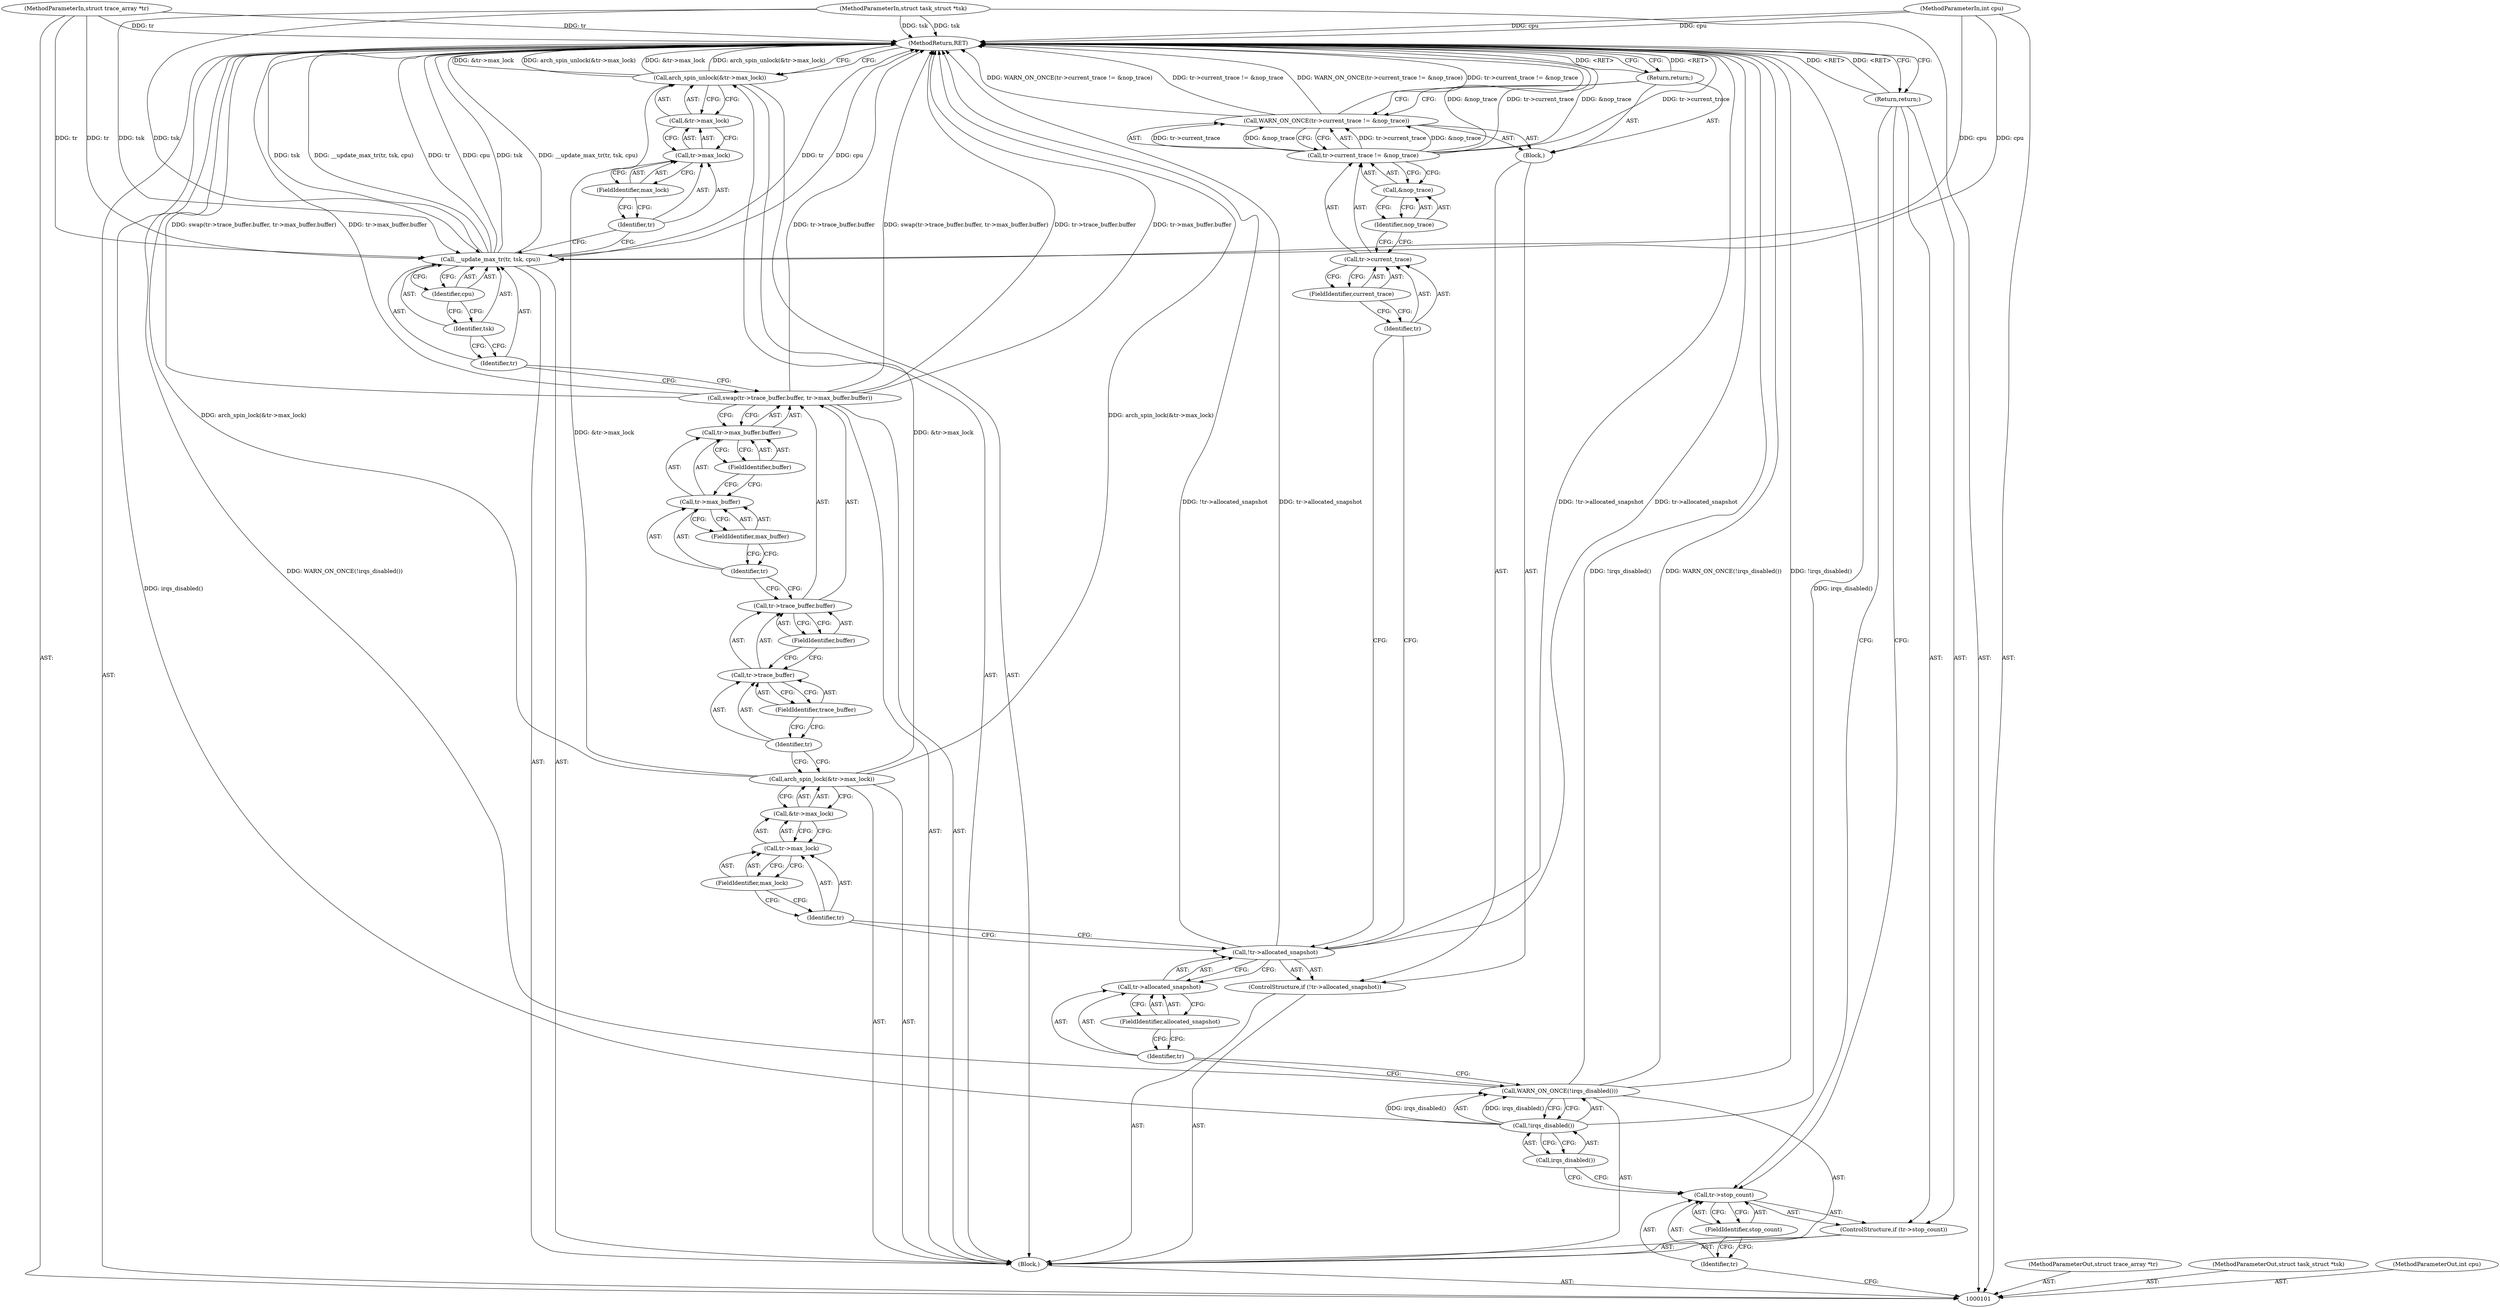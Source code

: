 digraph "0_linux_81f9c4e4177d31ced6f52a89bb70e93bfb77ca03_0" {
"1000153" [label="(MethodReturn,RET)"];
"1000102" [label="(MethodParameterIn,struct trace_array *tr)"];
"1000209" [label="(MethodParameterOut,struct trace_array *tr)"];
"1000103" [label="(MethodParameterIn,struct task_struct *tsk)"];
"1000210" [label="(MethodParameterOut,struct task_struct *tsk)"];
"1000104" [label="(MethodParameterIn,int cpu)"];
"1000211" [label="(MethodParameterOut,int cpu)"];
"1000121" [label="(Call,tr->current_trace != &nop_trace)"];
"1000122" [label="(Call,tr->current_trace)"];
"1000123" [label="(Identifier,tr)"];
"1000124" [label="(FieldIdentifier,current_trace)"];
"1000120" [label="(Call,WARN_ON_ONCE(tr->current_trace != &nop_trace))"];
"1000125" [label="(Call,&nop_trace)"];
"1000126" [label="(Identifier,nop_trace)"];
"1000127" [label="(Return,return;)"];
"1000129" [label="(Call,&tr->max_lock)"];
"1000130" [label="(Call,tr->max_lock)"];
"1000131" [label="(Identifier,tr)"];
"1000128" [label="(Call,arch_spin_lock(&tr->max_lock))"];
"1000132" [label="(FieldIdentifier,max_lock)"];
"1000133" [label="(Call,swap(tr->trace_buffer.buffer, tr->max_buffer.buffer))"];
"1000137" [label="(FieldIdentifier,trace_buffer)"];
"1000138" [label="(FieldIdentifier,buffer)"];
"1000139" [label="(Call,tr->max_buffer.buffer)"];
"1000140" [label="(Call,tr->max_buffer)"];
"1000141" [label="(Identifier,tr)"];
"1000142" [label="(FieldIdentifier,max_buffer)"];
"1000143" [label="(FieldIdentifier,buffer)"];
"1000134" [label="(Call,tr->trace_buffer.buffer)"];
"1000135" [label="(Call,tr->trace_buffer)"];
"1000136" [label="(Identifier,tr)"];
"1000145" [label="(Identifier,tr)"];
"1000144" [label="(Call,__update_max_tr(tr, tsk, cpu))"];
"1000146" [label="(Identifier,tsk)"];
"1000147" [label="(Identifier,cpu)"];
"1000149" [label="(Call,&tr->max_lock)"];
"1000148" [label="(Call,arch_spin_unlock(&tr->max_lock))"];
"1000150" [label="(Call,tr->max_lock)"];
"1000151" [label="(Identifier,tr)"];
"1000152" [label="(FieldIdentifier,max_lock)"];
"1000105" [label="(Block,)"];
"1000109" [label="(FieldIdentifier,stop_count)"];
"1000106" [label="(ControlStructure,if (tr->stop_count))"];
"1000107" [label="(Call,tr->stop_count)"];
"1000108" [label="(Identifier,tr)"];
"1000110" [label="(Return,return;)"];
"1000111" [label="(Call,WARN_ON_ONCE(!irqs_disabled()))"];
"1000112" [label="(Call,!irqs_disabled())"];
"1000113" [label="(Call,irqs_disabled())"];
"1000114" [label="(ControlStructure,if (!tr->allocated_snapshot))"];
"1000118" [label="(FieldIdentifier,allocated_snapshot)"];
"1000119" [label="(Block,)"];
"1000115" [label="(Call,!tr->allocated_snapshot)"];
"1000116" [label="(Call,tr->allocated_snapshot)"];
"1000117" [label="(Identifier,tr)"];
"1000153" -> "1000101"  [label="AST: "];
"1000153" -> "1000110"  [label="CFG: "];
"1000153" -> "1000127"  [label="CFG: "];
"1000153" -> "1000148"  [label="CFG: "];
"1000127" -> "1000153"  [label="DDG: <RET>"];
"1000121" -> "1000153"  [label="DDG: &nop_trace"];
"1000121" -> "1000153"  [label="DDG: tr->current_trace"];
"1000104" -> "1000153"  [label="DDG: cpu"];
"1000133" -> "1000153"  [label="DDG: tr->max_buffer.buffer"];
"1000133" -> "1000153"  [label="DDG: tr->trace_buffer.buffer"];
"1000133" -> "1000153"  [label="DDG: swap(tr->trace_buffer.buffer, tr->max_buffer.buffer)"];
"1000128" -> "1000153"  [label="DDG: arch_spin_lock(&tr->max_lock)"];
"1000144" -> "1000153"  [label="DDG: tsk"];
"1000144" -> "1000153"  [label="DDG: __update_max_tr(tr, tsk, cpu)"];
"1000144" -> "1000153"  [label="DDG: tr"];
"1000144" -> "1000153"  [label="DDG: cpu"];
"1000103" -> "1000153"  [label="DDG: tsk"];
"1000115" -> "1000153"  [label="DDG: !tr->allocated_snapshot"];
"1000115" -> "1000153"  [label="DDG: tr->allocated_snapshot"];
"1000120" -> "1000153"  [label="DDG: tr->current_trace != &nop_trace"];
"1000120" -> "1000153"  [label="DDG: WARN_ON_ONCE(tr->current_trace != &nop_trace)"];
"1000148" -> "1000153"  [label="DDG: &tr->max_lock"];
"1000148" -> "1000153"  [label="DDG: arch_spin_unlock(&tr->max_lock)"];
"1000102" -> "1000153"  [label="DDG: tr"];
"1000111" -> "1000153"  [label="DDG: !irqs_disabled()"];
"1000111" -> "1000153"  [label="DDG: WARN_ON_ONCE(!irqs_disabled())"];
"1000112" -> "1000153"  [label="DDG: irqs_disabled()"];
"1000110" -> "1000153"  [label="DDG: <RET>"];
"1000102" -> "1000101"  [label="AST: "];
"1000102" -> "1000153"  [label="DDG: tr"];
"1000102" -> "1000144"  [label="DDG: tr"];
"1000209" -> "1000101"  [label="AST: "];
"1000103" -> "1000101"  [label="AST: "];
"1000103" -> "1000153"  [label="DDG: tsk"];
"1000103" -> "1000144"  [label="DDG: tsk"];
"1000210" -> "1000101"  [label="AST: "];
"1000104" -> "1000101"  [label="AST: "];
"1000104" -> "1000153"  [label="DDG: cpu"];
"1000104" -> "1000144"  [label="DDG: cpu"];
"1000211" -> "1000101"  [label="AST: "];
"1000121" -> "1000120"  [label="AST: "];
"1000121" -> "1000125"  [label="CFG: "];
"1000122" -> "1000121"  [label="AST: "];
"1000125" -> "1000121"  [label="AST: "];
"1000120" -> "1000121"  [label="CFG: "];
"1000121" -> "1000153"  [label="DDG: &nop_trace"];
"1000121" -> "1000153"  [label="DDG: tr->current_trace"];
"1000121" -> "1000120"  [label="DDG: tr->current_trace"];
"1000121" -> "1000120"  [label="DDG: &nop_trace"];
"1000122" -> "1000121"  [label="AST: "];
"1000122" -> "1000124"  [label="CFG: "];
"1000123" -> "1000122"  [label="AST: "];
"1000124" -> "1000122"  [label="AST: "];
"1000126" -> "1000122"  [label="CFG: "];
"1000123" -> "1000122"  [label="AST: "];
"1000123" -> "1000115"  [label="CFG: "];
"1000124" -> "1000123"  [label="CFG: "];
"1000124" -> "1000122"  [label="AST: "];
"1000124" -> "1000123"  [label="CFG: "];
"1000122" -> "1000124"  [label="CFG: "];
"1000120" -> "1000119"  [label="AST: "];
"1000120" -> "1000121"  [label="CFG: "];
"1000121" -> "1000120"  [label="AST: "];
"1000127" -> "1000120"  [label="CFG: "];
"1000120" -> "1000153"  [label="DDG: tr->current_trace != &nop_trace"];
"1000120" -> "1000153"  [label="DDG: WARN_ON_ONCE(tr->current_trace != &nop_trace)"];
"1000121" -> "1000120"  [label="DDG: tr->current_trace"];
"1000121" -> "1000120"  [label="DDG: &nop_trace"];
"1000125" -> "1000121"  [label="AST: "];
"1000125" -> "1000126"  [label="CFG: "];
"1000126" -> "1000125"  [label="AST: "];
"1000121" -> "1000125"  [label="CFG: "];
"1000126" -> "1000125"  [label="AST: "];
"1000126" -> "1000122"  [label="CFG: "];
"1000125" -> "1000126"  [label="CFG: "];
"1000127" -> "1000119"  [label="AST: "];
"1000127" -> "1000120"  [label="CFG: "];
"1000153" -> "1000127"  [label="CFG: "];
"1000127" -> "1000153"  [label="DDG: <RET>"];
"1000129" -> "1000128"  [label="AST: "];
"1000129" -> "1000130"  [label="CFG: "];
"1000130" -> "1000129"  [label="AST: "];
"1000128" -> "1000129"  [label="CFG: "];
"1000130" -> "1000129"  [label="AST: "];
"1000130" -> "1000132"  [label="CFG: "];
"1000131" -> "1000130"  [label="AST: "];
"1000132" -> "1000130"  [label="AST: "];
"1000129" -> "1000130"  [label="CFG: "];
"1000131" -> "1000130"  [label="AST: "];
"1000131" -> "1000115"  [label="CFG: "];
"1000132" -> "1000131"  [label="CFG: "];
"1000128" -> "1000105"  [label="AST: "];
"1000128" -> "1000129"  [label="CFG: "];
"1000129" -> "1000128"  [label="AST: "];
"1000136" -> "1000128"  [label="CFG: "];
"1000128" -> "1000153"  [label="DDG: arch_spin_lock(&tr->max_lock)"];
"1000128" -> "1000148"  [label="DDG: &tr->max_lock"];
"1000132" -> "1000130"  [label="AST: "];
"1000132" -> "1000131"  [label="CFG: "];
"1000130" -> "1000132"  [label="CFG: "];
"1000133" -> "1000105"  [label="AST: "];
"1000133" -> "1000139"  [label="CFG: "];
"1000134" -> "1000133"  [label="AST: "];
"1000139" -> "1000133"  [label="AST: "];
"1000145" -> "1000133"  [label="CFG: "];
"1000133" -> "1000153"  [label="DDG: tr->max_buffer.buffer"];
"1000133" -> "1000153"  [label="DDG: tr->trace_buffer.buffer"];
"1000133" -> "1000153"  [label="DDG: swap(tr->trace_buffer.buffer, tr->max_buffer.buffer)"];
"1000137" -> "1000135"  [label="AST: "];
"1000137" -> "1000136"  [label="CFG: "];
"1000135" -> "1000137"  [label="CFG: "];
"1000138" -> "1000134"  [label="AST: "];
"1000138" -> "1000135"  [label="CFG: "];
"1000134" -> "1000138"  [label="CFG: "];
"1000139" -> "1000133"  [label="AST: "];
"1000139" -> "1000143"  [label="CFG: "];
"1000140" -> "1000139"  [label="AST: "];
"1000143" -> "1000139"  [label="AST: "];
"1000133" -> "1000139"  [label="CFG: "];
"1000140" -> "1000139"  [label="AST: "];
"1000140" -> "1000142"  [label="CFG: "];
"1000141" -> "1000140"  [label="AST: "];
"1000142" -> "1000140"  [label="AST: "];
"1000143" -> "1000140"  [label="CFG: "];
"1000141" -> "1000140"  [label="AST: "];
"1000141" -> "1000134"  [label="CFG: "];
"1000142" -> "1000141"  [label="CFG: "];
"1000142" -> "1000140"  [label="AST: "];
"1000142" -> "1000141"  [label="CFG: "];
"1000140" -> "1000142"  [label="CFG: "];
"1000143" -> "1000139"  [label="AST: "];
"1000143" -> "1000140"  [label="CFG: "];
"1000139" -> "1000143"  [label="CFG: "];
"1000134" -> "1000133"  [label="AST: "];
"1000134" -> "1000138"  [label="CFG: "];
"1000135" -> "1000134"  [label="AST: "];
"1000138" -> "1000134"  [label="AST: "];
"1000141" -> "1000134"  [label="CFG: "];
"1000135" -> "1000134"  [label="AST: "];
"1000135" -> "1000137"  [label="CFG: "];
"1000136" -> "1000135"  [label="AST: "];
"1000137" -> "1000135"  [label="AST: "];
"1000138" -> "1000135"  [label="CFG: "];
"1000136" -> "1000135"  [label="AST: "];
"1000136" -> "1000128"  [label="CFG: "];
"1000137" -> "1000136"  [label="CFG: "];
"1000145" -> "1000144"  [label="AST: "];
"1000145" -> "1000133"  [label="CFG: "];
"1000146" -> "1000145"  [label="CFG: "];
"1000144" -> "1000105"  [label="AST: "];
"1000144" -> "1000147"  [label="CFG: "];
"1000145" -> "1000144"  [label="AST: "];
"1000146" -> "1000144"  [label="AST: "];
"1000147" -> "1000144"  [label="AST: "];
"1000151" -> "1000144"  [label="CFG: "];
"1000144" -> "1000153"  [label="DDG: tsk"];
"1000144" -> "1000153"  [label="DDG: __update_max_tr(tr, tsk, cpu)"];
"1000144" -> "1000153"  [label="DDG: tr"];
"1000144" -> "1000153"  [label="DDG: cpu"];
"1000102" -> "1000144"  [label="DDG: tr"];
"1000103" -> "1000144"  [label="DDG: tsk"];
"1000104" -> "1000144"  [label="DDG: cpu"];
"1000146" -> "1000144"  [label="AST: "];
"1000146" -> "1000145"  [label="CFG: "];
"1000147" -> "1000146"  [label="CFG: "];
"1000147" -> "1000144"  [label="AST: "];
"1000147" -> "1000146"  [label="CFG: "];
"1000144" -> "1000147"  [label="CFG: "];
"1000149" -> "1000148"  [label="AST: "];
"1000149" -> "1000150"  [label="CFG: "];
"1000150" -> "1000149"  [label="AST: "];
"1000148" -> "1000149"  [label="CFG: "];
"1000148" -> "1000105"  [label="AST: "];
"1000148" -> "1000149"  [label="CFG: "];
"1000149" -> "1000148"  [label="AST: "];
"1000153" -> "1000148"  [label="CFG: "];
"1000148" -> "1000153"  [label="DDG: &tr->max_lock"];
"1000148" -> "1000153"  [label="DDG: arch_spin_unlock(&tr->max_lock)"];
"1000128" -> "1000148"  [label="DDG: &tr->max_lock"];
"1000150" -> "1000149"  [label="AST: "];
"1000150" -> "1000152"  [label="CFG: "];
"1000151" -> "1000150"  [label="AST: "];
"1000152" -> "1000150"  [label="AST: "];
"1000149" -> "1000150"  [label="CFG: "];
"1000151" -> "1000150"  [label="AST: "];
"1000151" -> "1000144"  [label="CFG: "];
"1000152" -> "1000151"  [label="CFG: "];
"1000152" -> "1000150"  [label="AST: "];
"1000152" -> "1000151"  [label="CFG: "];
"1000150" -> "1000152"  [label="CFG: "];
"1000105" -> "1000101"  [label="AST: "];
"1000106" -> "1000105"  [label="AST: "];
"1000111" -> "1000105"  [label="AST: "];
"1000114" -> "1000105"  [label="AST: "];
"1000128" -> "1000105"  [label="AST: "];
"1000133" -> "1000105"  [label="AST: "];
"1000144" -> "1000105"  [label="AST: "];
"1000148" -> "1000105"  [label="AST: "];
"1000109" -> "1000107"  [label="AST: "];
"1000109" -> "1000108"  [label="CFG: "];
"1000107" -> "1000109"  [label="CFG: "];
"1000106" -> "1000105"  [label="AST: "];
"1000107" -> "1000106"  [label="AST: "];
"1000110" -> "1000106"  [label="AST: "];
"1000107" -> "1000106"  [label="AST: "];
"1000107" -> "1000109"  [label="CFG: "];
"1000108" -> "1000107"  [label="AST: "];
"1000109" -> "1000107"  [label="AST: "];
"1000110" -> "1000107"  [label="CFG: "];
"1000113" -> "1000107"  [label="CFG: "];
"1000108" -> "1000107"  [label="AST: "];
"1000108" -> "1000101"  [label="CFG: "];
"1000109" -> "1000108"  [label="CFG: "];
"1000110" -> "1000106"  [label="AST: "];
"1000110" -> "1000107"  [label="CFG: "];
"1000153" -> "1000110"  [label="CFG: "];
"1000110" -> "1000153"  [label="DDG: <RET>"];
"1000111" -> "1000105"  [label="AST: "];
"1000111" -> "1000112"  [label="CFG: "];
"1000112" -> "1000111"  [label="AST: "];
"1000117" -> "1000111"  [label="CFG: "];
"1000111" -> "1000153"  [label="DDG: !irqs_disabled()"];
"1000111" -> "1000153"  [label="DDG: WARN_ON_ONCE(!irqs_disabled())"];
"1000112" -> "1000111"  [label="DDG: irqs_disabled()"];
"1000112" -> "1000111"  [label="AST: "];
"1000112" -> "1000113"  [label="CFG: "];
"1000113" -> "1000112"  [label="AST: "];
"1000111" -> "1000112"  [label="CFG: "];
"1000112" -> "1000153"  [label="DDG: irqs_disabled()"];
"1000112" -> "1000111"  [label="DDG: irqs_disabled()"];
"1000113" -> "1000112"  [label="AST: "];
"1000113" -> "1000107"  [label="CFG: "];
"1000112" -> "1000113"  [label="CFG: "];
"1000114" -> "1000105"  [label="AST: "];
"1000115" -> "1000114"  [label="AST: "];
"1000119" -> "1000114"  [label="AST: "];
"1000118" -> "1000116"  [label="AST: "];
"1000118" -> "1000117"  [label="CFG: "];
"1000116" -> "1000118"  [label="CFG: "];
"1000119" -> "1000114"  [label="AST: "];
"1000120" -> "1000119"  [label="AST: "];
"1000127" -> "1000119"  [label="AST: "];
"1000115" -> "1000114"  [label="AST: "];
"1000115" -> "1000116"  [label="CFG: "];
"1000116" -> "1000115"  [label="AST: "];
"1000123" -> "1000115"  [label="CFG: "];
"1000131" -> "1000115"  [label="CFG: "];
"1000115" -> "1000153"  [label="DDG: !tr->allocated_snapshot"];
"1000115" -> "1000153"  [label="DDG: tr->allocated_snapshot"];
"1000116" -> "1000115"  [label="AST: "];
"1000116" -> "1000118"  [label="CFG: "];
"1000117" -> "1000116"  [label="AST: "];
"1000118" -> "1000116"  [label="AST: "];
"1000115" -> "1000116"  [label="CFG: "];
"1000117" -> "1000116"  [label="AST: "];
"1000117" -> "1000111"  [label="CFG: "];
"1000118" -> "1000117"  [label="CFG: "];
}
